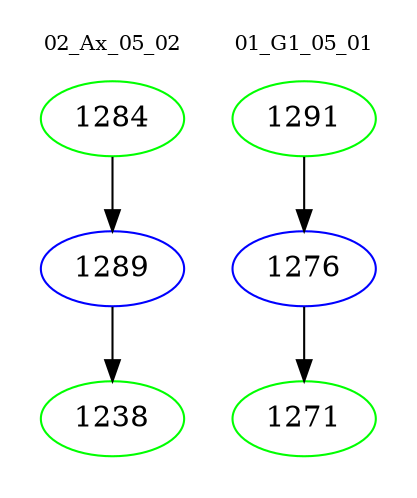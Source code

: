 digraph{
subgraph cluster_0 {
color = white
label = "02_Ax_05_02";
fontsize=10;
T0_1284 [label="1284", color="green"]
T0_1284 -> T0_1289 [color="black"]
T0_1289 [label="1289", color="blue"]
T0_1289 -> T0_1238 [color="black"]
T0_1238 [label="1238", color="green"]
}
subgraph cluster_1 {
color = white
label = "01_G1_05_01";
fontsize=10;
T1_1291 [label="1291", color="green"]
T1_1291 -> T1_1276 [color="black"]
T1_1276 [label="1276", color="blue"]
T1_1276 -> T1_1271 [color="black"]
T1_1271 [label="1271", color="green"]
}
}
